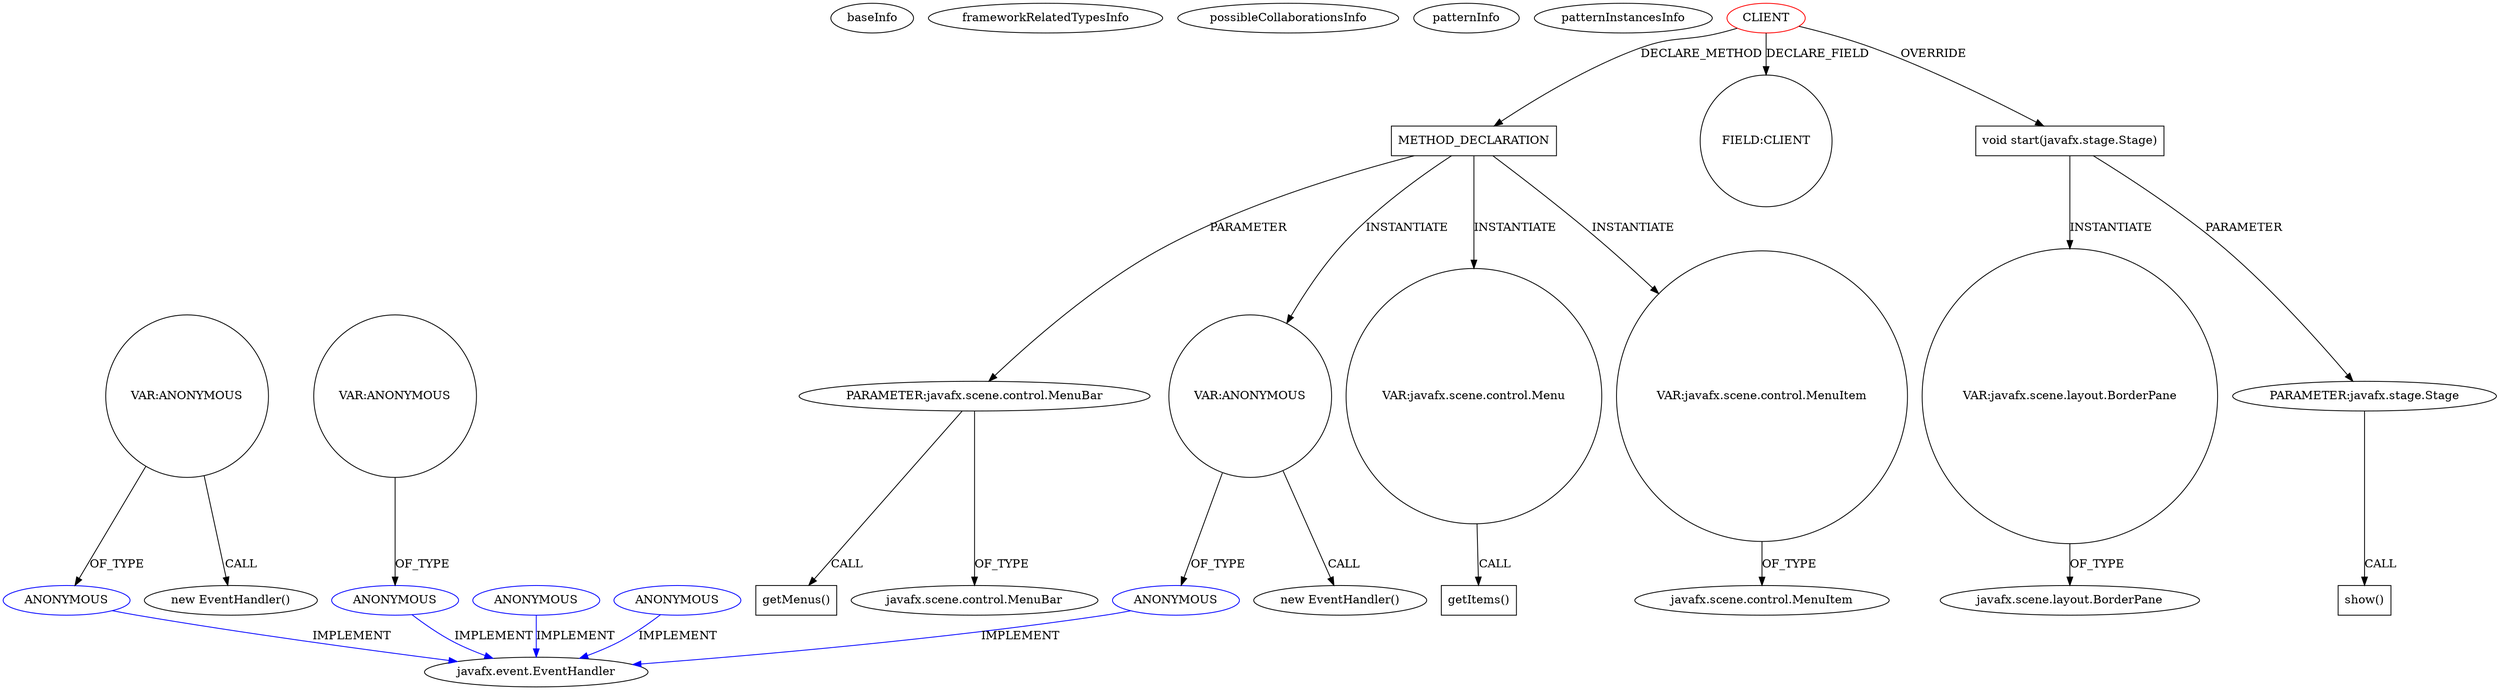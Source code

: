 digraph {
baseInfo[graphId=4197,category="pattern",isAnonymous=false,possibleRelation=false]
frameworkRelatedTypesInfo[]
possibleCollaborationsInfo[]
patternInfo[frequency=2.0,patternRootClient=0]
patternInstancesInfo[0="kenyjm-LifeGame~/kenyjm-LifeGame/LifeGame-master/LifeGame/src/lifegame/application/LifeGame.java~LifeGame~3436",1="indysvision-EatWorldEditor~/indysvision-EatWorldEditor/EatWorldEditor-master/src/com/indyvision/eatworld/editor/Main.java~Main~3178"]
291[label="PARAMETER:javafx.scene.control.MenuBar",vertexType="PARAMETER_DECLARATION",isFrameworkType=false]
361[label="getMenus()",vertexType="INSIDE_CALL",isFrameworkType=false,shape=box]
290[label="METHOD_DECLARATION",vertexType="CLIENT_METHOD_DECLARATION",isFrameworkType=false,shape=box]
0[label="CLIENT",vertexType="ROOT_CLIENT_CLASS_DECLARATION",isFrameworkType=false,color=red]
320[label="VAR:ANONYMOUS",vertexType="VARIABLE_EXPRESION",isFrameworkType=false,shape=circle]
321[label="ANONYMOUS",vertexType="REFERENCE_ANONYMOUS_DECLARATION",isFrameworkType=false,color=blue]
319[label="new EventHandler()",vertexType="CONSTRUCTOR_CALL",isFrameworkType=false]
2[label="FIELD:CLIENT",vertexType="FIELD_DECLARATION",isFrameworkType=false,shape=circle]
341[label="VAR:javafx.scene.control.Menu",vertexType="VARIABLE_EXPRESION",isFrameworkType=false,shape=circle]
353[label="getItems()",vertexType="INSIDE_CALL",isFrameworkType=false,shape=box]
23[label="void start(javafx.stage.Stage)",vertexType="OVERRIDING_METHOD_DECLARATION",isFrameworkType=false,shape=box]
104[label="VAR:javafx.scene.layout.BorderPane",vertexType="VARIABLE_EXPRESION",isFrameworkType=false,shape=circle]
24[label="PARAMETER:javafx.stage.Stage",vertexType="PARAMETER_DECLARATION",isFrameworkType=false]
121[label="show()",vertexType="INSIDE_CALL",isFrameworkType=false,shape=box]
53[label="javafx.scene.control.MenuBar",vertexType="FRAMEWORK_CLASS_TYPE",isFrameworkType=false]
4[label="javafx.event.EventHandler",vertexType="FRAMEWORK_INTERFACE_TYPE",isFrameworkType=false]
248[label="ANONYMOUS",vertexType="REFERENCE_ANONYMOUS_DECLARATION",isFrameworkType=false,color=blue]
227[label="ANONYMOUS",vertexType="REFERENCE_ANONYMOUS_DECLARATION",isFrameworkType=false,color=blue]
185[label="ANONYMOUS",vertexType="REFERENCE_ANONYMOUS_DECLARATION",isFrameworkType=false,color=blue]
312[label="ANONYMOUS",vertexType="REFERENCE_ANONYMOUS_DECLARATION",isFrameworkType=false,color=blue]
17[label="javafx.scene.layout.BorderPane",vertexType="FRAMEWORK_CLASS_TYPE",isFrameworkType=false]
315[label="VAR:javafx.scene.control.MenuItem",vertexType="VARIABLE_EXPRESION",isFrameworkType=false,shape=circle]
298[label="javafx.scene.control.MenuItem",vertexType="FRAMEWORK_CLASS_TYPE",isFrameworkType=false]
247[label="VAR:ANONYMOUS",vertexType="VARIABLE_EXPRESION",isFrameworkType=false,shape=circle]
246[label="new EventHandler()",vertexType="CONSTRUCTOR_CALL",isFrameworkType=false]
226[label="VAR:ANONYMOUS",vertexType="VARIABLE_EXPRESION",isFrameworkType=false,shape=circle]
315->298[label="OF_TYPE"]
0->290[label="DECLARE_METHOD"]
320->319[label="CALL"]
291->53[label="OF_TYPE"]
226->227[label="OF_TYPE"]
290->291[label="PARAMETER"]
290->320[label="INSTANTIATE"]
0->23[label="OVERRIDE"]
185->4[label="IMPLEMENT",color=blue]
290->315[label="INSTANTIATE"]
23->104[label="INSTANTIATE"]
23->24[label="PARAMETER"]
291->361[label="CALL"]
321->4[label="IMPLEMENT",color=blue]
248->4[label="IMPLEMENT",color=blue]
312->4[label="IMPLEMENT",color=blue]
247->248[label="OF_TYPE"]
104->17[label="OF_TYPE"]
320->321[label="OF_TYPE"]
24->121[label="CALL"]
247->246[label="CALL"]
0->2[label="DECLARE_FIELD"]
341->353[label="CALL"]
290->341[label="INSTANTIATE"]
227->4[label="IMPLEMENT",color=blue]
}
